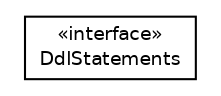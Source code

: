 #!/usr/local/bin/dot
#
# Class diagram 
# Generated by UMLGraph version R5_6 (http://www.umlgraph.org/)
#

digraph G {
	edge [fontname="Helvetica",fontsize=10,labelfontname="Helvetica",labelfontsize=10];
	node [fontname="Helvetica",fontsize=10,shape=plaintext];
	nodesep=0.25;
	ranksep=0.5;
	// net.ljcomputing.sr.initialize.DdlStatements
	c0 [label=<<table title="net.ljcomputing.sr.initialize.DdlStatements" border="0" cellborder="1" cellspacing="0" cellpadding="2" port="p" href="./DdlStatements.html">
		<tr><td><table border="0" cellspacing="0" cellpadding="1">
<tr><td align="center" balign="center"> &#171;interface&#187; </td></tr>
<tr><td align="center" balign="center"> DdlStatements </td></tr>
		</table></td></tr>
		</table>>, URL="./DdlStatements.html", fontname="Helvetica", fontcolor="black", fontsize=9.0];
}

